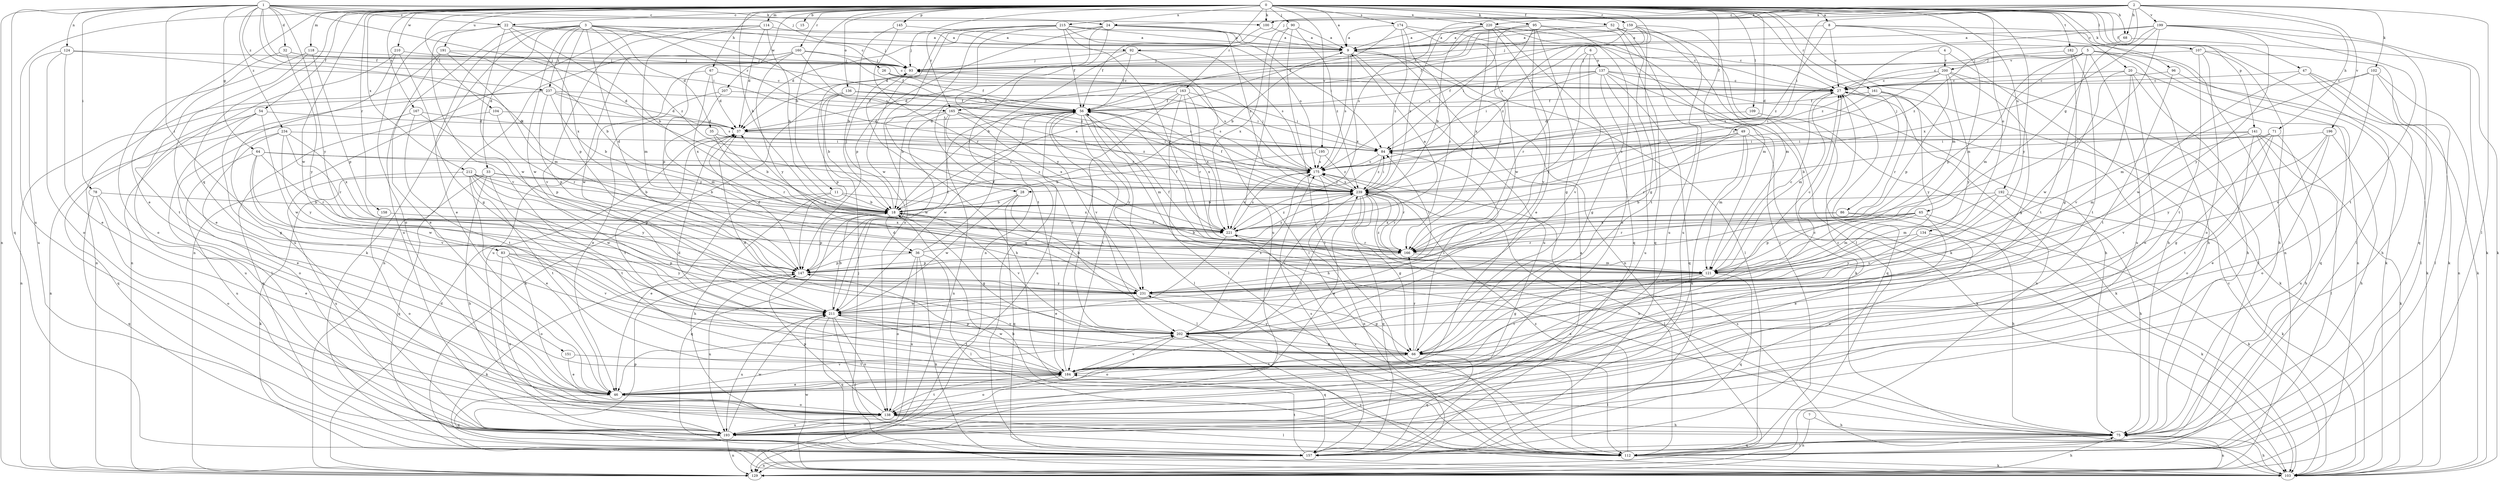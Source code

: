 strict digraph  {
0;
1;
2;
3;
4;
5;
6;
7;
8;
9;
11;
15;
18;
20;
22;
24;
26;
27;
28;
32;
33;
35;
36;
37;
46;
47;
49;
52;
54;
56;
64;
65;
66;
67;
68;
71;
75;
78;
83;
84;
86;
90;
92;
93;
95;
96;
100;
102;
103;
104;
107;
109;
112;
114;
118;
121;
124;
129;
134;
136;
137;
138;
141;
145;
147;
151;
157;
158;
159;
160;
161;
163;
165;
166;
167;
174;
175;
182;
184;
191;
192;
193;
195;
196;
199;
200;
202;
207;
210;
211;
212;
215;
220;
221;
231;
234;
237;
239;
0 -> 8  [label=a];
0 -> 9  [label=a];
0 -> 11  [label=b];
0 -> 15  [label=b];
0 -> 18  [label=b];
0 -> 20  [label=c];
0 -> 22  [label=c];
0 -> 28  [label=d];
0 -> 46  [label=e];
0 -> 47  [label=f];
0 -> 49  [label=f];
0 -> 52  [label=f];
0 -> 54  [label=f];
0 -> 67  [label=h];
0 -> 68  [label=h];
0 -> 86  [label=j];
0 -> 90  [label=j];
0 -> 95  [label=k];
0 -> 96  [label=k];
0 -> 100  [label=k];
0 -> 104  [label=l];
0 -> 107  [label=l];
0 -> 109  [label=l];
0 -> 114  [label=m];
0 -> 118  [label=m];
0 -> 121  [label=m];
0 -> 134  [label=o];
0 -> 136  [label=o];
0 -> 141  [label=p];
0 -> 145  [label=p];
0 -> 151  [label=q];
0 -> 158  [label=r];
0 -> 159  [label=r];
0 -> 160  [label=r];
0 -> 161  [label=r];
0 -> 163  [label=r];
0 -> 165  [label=r];
0 -> 167  [label=s];
0 -> 174  [label=s];
0 -> 175  [label=s];
0 -> 182  [label=t];
0 -> 191  [label=u];
0 -> 192  [label=u];
0 -> 193  [label=u];
0 -> 195  [label=v];
0 -> 207  [label=w];
0 -> 210  [label=w];
0 -> 211  [label=w];
0 -> 212  [label=x];
0 -> 215  [label=x];
0 -> 231  [label=y];
1 -> 22  [label=c];
1 -> 24  [label=c];
1 -> 28  [label=d];
1 -> 32  [label=d];
1 -> 56  [label=f];
1 -> 64  [label=g];
1 -> 78  [label=i];
1 -> 83  [label=i];
1 -> 84  [label=i];
1 -> 92  [label=j];
1 -> 100  [label=k];
1 -> 124  [label=n];
1 -> 129  [label=n];
1 -> 157  [label=q];
1 -> 220  [label=x];
1 -> 231  [label=y];
1 -> 234  [label=z];
1 -> 237  [label=z];
2 -> 24  [label=c];
2 -> 65  [label=g];
2 -> 68  [label=h];
2 -> 71  [label=h];
2 -> 84  [label=i];
2 -> 92  [label=j];
2 -> 100  [label=k];
2 -> 102  [label=k];
2 -> 112  [label=l];
2 -> 165  [label=r];
2 -> 196  [label=v];
2 -> 199  [label=v];
2 -> 220  [label=x];
3 -> 9  [label=a];
3 -> 26  [label=c];
3 -> 33  [label=d];
3 -> 35  [label=d];
3 -> 36  [label=d];
3 -> 46  [label=e];
3 -> 103  [label=k];
3 -> 147  [label=p];
3 -> 165  [label=r];
3 -> 175  [label=s];
3 -> 193  [label=u];
3 -> 211  [label=w];
3 -> 237  [label=z];
3 -> 239  [label=z];
4 -> 75  [label=h];
4 -> 93  [label=j];
4 -> 200  [label=v];
5 -> 27  [label=c];
5 -> 75  [label=h];
5 -> 103  [label=k];
5 -> 121  [label=m];
5 -> 129  [label=n];
5 -> 147  [label=p];
5 -> 184  [label=t];
5 -> 193  [label=u];
5 -> 200  [label=v];
6 -> 137  [label=o];
6 -> 166  [label=r];
6 -> 202  [label=v];
6 -> 231  [label=y];
7 -> 75  [label=h];
7 -> 129  [label=n];
8 -> 9  [label=a];
8 -> 27  [label=c];
8 -> 112  [label=l];
8 -> 121  [label=m];
8 -> 129  [label=n];
8 -> 239  [label=z];
9 -> 93  [label=j];
9 -> 112  [label=l];
9 -> 129  [label=n];
9 -> 175  [label=s];
9 -> 193  [label=u];
9 -> 221  [label=x];
11 -> 18  [label=b];
11 -> 46  [label=e];
11 -> 75  [label=h];
11 -> 221  [label=x];
18 -> 9  [label=a];
18 -> 36  [label=d];
18 -> 66  [label=g];
18 -> 93  [label=j];
18 -> 147  [label=p];
18 -> 157  [label=q];
18 -> 202  [label=v];
18 -> 221  [label=x];
20 -> 27  [label=c];
20 -> 75  [label=h];
20 -> 138  [label=o];
20 -> 157  [label=q];
20 -> 202  [label=v];
20 -> 211  [label=w];
22 -> 9  [label=a];
22 -> 18  [label=b];
22 -> 93  [label=j];
22 -> 138  [label=o];
22 -> 202  [label=v];
22 -> 211  [label=w];
22 -> 221  [label=x];
24 -> 9  [label=a];
24 -> 37  [label=d];
24 -> 84  [label=i];
24 -> 129  [label=n];
24 -> 147  [label=p];
24 -> 157  [label=q];
24 -> 239  [label=z];
26 -> 27  [label=c];
26 -> 56  [label=f];
26 -> 175  [label=s];
27 -> 56  [label=f];
27 -> 121  [label=m];
27 -> 129  [label=n];
27 -> 157  [label=q];
28 -> 18  [label=b];
28 -> 112  [label=l];
28 -> 157  [label=q];
28 -> 211  [label=w];
32 -> 27  [label=c];
32 -> 93  [label=j];
32 -> 184  [label=t];
32 -> 231  [label=y];
33 -> 18  [label=b];
33 -> 75  [label=h];
33 -> 103  [label=k];
33 -> 157  [label=q];
33 -> 184  [label=t];
33 -> 239  [label=z];
35 -> 18  [label=b];
35 -> 84  [label=i];
35 -> 166  [label=r];
35 -> 239  [label=z];
36 -> 56  [label=f];
36 -> 103  [label=k];
36 -> 112  [label=l];
36 -> 138  [label=o];
36 -> 147  [label=p];
36 -> 193  [label=u];
36 -> 239  [label=z];
37 -> 84  [label=i];
37 -> 184  [label=t];
46 -> 27  [label=c];
46 -> 138  [label=o];
46 -> 157  [label=q];
46 -> 202  [label=v];
47 -> 27  [label=c];
47 -> 75  [label=h];
47 -> 103  [label=k];
47 -> 112  [label=l];
47 -> 211  [label=w];
49 -> 84  [label=i];
49 -> 103  [label=k];
49 -> 121  [label=m];
49 -> 166  [label=r];
49 -> 175  [label=s];
49 -> 193  [label=u];
52 -> 9  [label=a];
52 -> 37  [label=d];
52 -> 66  [label=g];
52 -> 103  [label=k];
52 -> 112  [label=l];
52 -> 175  [label=s];
52 -> 193  [label=u];
54 -> 37  [label=d];
54 -> 66  [label=g];
54 -> 157  [label=q];
54 -> 193  [label=u];
54 -> 211  [label=w];
56 -> 37  [label=d];
56 -> 75  [label=h];
56 -> 112  [label=l];
56 -> 121  [label=m];
56 -> 184  [label=t];
56 -> 193  [label=u];
56 -> 211  [label=w];
56 -> 221  [label=x];
56 -> 231  [label=y];
64 -> 166  [label=r];
64 -> 175  [label=s];
64 -> 193  [label=u];
64 -> 202  [label=v];
64 -> 211  [label=w];
64 -> 239  [label=z];
65 -> 46  [label=e];
65 -> 103  [label=k];
65 -> 121  [label=m];
65 -> 147  [label=p];
65 -> 166  [label=r];
65 -> 221  [label=x];
66 -> 37  [label=d];
66 -> 84  [label=i];
66 -> 112  [label=l];
66 -> 157  [label=q];
66 -> 166  [label=r];
66 -> 184  [label=t];
66 -> 211  [label=w];
66 -> 231  [label=y];
67 -> 27  [label=c];
67 -> 37  [label=d];
67 -> 193  [label=u];
67 -> 221  [label=x];
68 -> 103  [label=k];
68 -> 239  [label=z];
71 -> 66  [label=g];
71 -> 84  [label=i];
71 -> 184  [label=t];
71 -> 193  [label=u];
71 -> 202  [label=v];
75 -> 112  [label=l];
75 -> 129  [label=n];
75 -> 157  [label=q];
78 -> 18  [label=b];
78 -> 46  [label=e];
78 -> 138  [label=o];
78 -> 157  [label=q];
83 -> 138  [label=o];
83 -> 147  [label=p];
83 -> 193  [label=u];
83 -> 202  [label=v];
83 -> 231  [label=y];
84 -> 175  [label=s];
84 -> 239  [label=z];
86 -> 75  [label=h];
86 -> 166  [label=r];
86 -> 193  [label=u];
86 -> 221  [label=x];
90 -> 9  [label=a];
90 -> 112  [label=l];
90 -> 193  [label=u];
90 -> 221  [label=x];
90 -> 239  [label=z];
92 -> 18  [label=b];
92 -> 56  [label=f];
92 -> 93  [label=j];
92 -> 112  [label=l];
92 -> 175  [label=s];
93 -> 27  [label=c];
93 -> 75  [label=h];
95 -> 9  [label=a];
95 -> 56  [label=f];
95 -> 66  [label=g];
95 -> 84  [label=i];
95 -> 138  [label=o];
95 -> 157  [label=q];
95 -> 166  [label=r];
95 -> 202  [label=v];
96 -> 27  [label=c];
96 -> 103  [label=k];
96 -> 184  [label=t];
100 -> 9  [label=a];
100 -> 56  [label=f];
102 -> 27  [label=c];
102 -> 112  [label=l];
102 -> 121  [label=m];
102 -> 129  [label=n];
102 -> 202  [label=v];
103 -> 27  [label=c];
103 -> 75  [label=h];
103 -> 93  [label=j];
103 -> 175  [label=s];
103 -> 202  [label=v];
103 -> 211  [label=w];
104 -> 37  [label=d];
104 -> 157  [label=q];
104 -> 166  [label=r];
107 -> 75  [label=h];
107 -> 93  [label=j];
107 -> 103  [label=k];
107 -> 138  [label=o];
107 -> 184  [label=t];
109 -> 37  [label=d];
109 -> 103  [label=k];
112 -> 18  [label=b];
112 -> 103  [label=k];
112 -> 221  [label=x];
112 -> 239  [label=z];
114 -> 9  [label=a];
114 -> 18  [label=b];
114 -> 37  [label=d];
114 -> 121  [label=m];
114 -> 129  [label=n];
114 -> 202  [label=v];
118 -> 46  [label=e];
118 -> 93  [label=j];
118 -> 138  [label=o];
118 -> 147  [label=p];
121 -> 27  [label=c];
121 -> 37  [label=d];
121 -> 46  [label=e];
121 -> 56  [label=f];
121 -> 66  [label=g];
121 -> 157  [label=q];
121 -> 184  [label=t];
121 -> 239  [label=z];
124 -> 46  [label=e];
124 -> 93  [label=j];
124 -> 138  [label=o];
124 -> 193  [label=u];
124 -> 239  [label=z];
129 -> 37  [label=d];
129 -> 75  [label=h];
134 -> 103  [label=k];
134 -> 166  [label=r];
134 -> 231  [label=y];
136 -> 18  [label=b];
136 -> 56  [label=f];
136 -> 84  [label=i];
136 -> 103  [label=k];
136 -> 147  [label=p];
136 -> 175  [label=s];
137 -> 27  [label=c];
137 -> 37  [label=d];
137 -> 56  [label=f];
137 -> 66  [label=g];
137 -> 75  [label=h];
137 -> 84  [label=i];
137 -> 103  [label=k];
137 -> 157  [label=q];
137 -> 193  [label=u];
138 -> 75  [label=h];
138 -> 112  [label=l];
138 -> 147  [label=p];
138 -> 184  [label=t];
138 -> 193  [label=u];
141 -> 18  [label=b];
141 -> 75  [label=h];
141 -> 84  [label=i];
141 -> 103  [label=k];
141 -> 112  [label=l];
141 -> 121  [label=m];
141 -> 138  [label=o];
145 -> 9  [label=a];
145 -> 18  [label=b];
145 -> 166  [label=r];
147 -> 37  [label=d];
147 -> 56  [label=f];
147 -> 84  [label=i];
147 -> 103  [label=k];
147 -> 193  [label=u];
147 -> 231  [label=y];
151 -> 46  [label=e];
151 -> 184  [label=t];
157 -> 9  [label=a];
157 -> 129  [label=n];
157 -> 147  [label=p];
157 -> 175  [label=s];
157 -> 184  [label=t];
158 -> 138  [label=o];
158 -> 221  [label=x];
159 -> 9  [label=a];
159 -> 93  [label=j];
159 -> 121  [label=m];
159 -> 175  [label=s];
159 -> 184  [label=t];
159 -> 193  [label=u];
159 -> 239  [label=z];
160 -> 56  [label=f];
160 -> 93  [label=j];
160 -> 129  [label=n];
160 -> 147  [label=p];
160 -> 211  [label=w];
160 -> 231  [label=y];
160 -> 239  [label=z];
161 -> 56  [label=f];
161 -> 84  [label=i];
161 -> 103  [label=k];
161 -> 166  [label=r];
161 -> 231  [label=y];
163 -> 18  [label=b];
163 -> 56  [label=f];
163 -> 84  [label=i];
163 -> 112  [label=l];
163 -> 166  [label=r];
163 -> 202  [label=v];
163 -> 221  [label=x];
165 -> 37  [label=d];
165 -> 84  [label=i];
165 -> 129  [label=n];
165 -> 202  [label=v];
165 -> 211  [label=w];
165 -> 221  [label=x];
165 -> 239  [label=z];
166 -> 18  [label=b];
166 -> 121  [label=m];
166 -> 147  [label=p];
167 -> 37  [label=d];
167 -> 129  [label=n];
167 -> 147  [label=p];
167 -> 184  [label=t];
174 -> 9  [label=a];
174 -> 18  [label=b];
174 -> 27  [label=c];
174 -> 166  [label=r];
174 -> 211  [label=w];
174 -> 239  [label=z];
175 -> 93  [label=j];
175 -> 129  [label=n];
175 -> 166  [label=r];
175 -> 221  [label=x];
175 -> 239  [label=z];
182 -> 66  [label=g];
182 -> 93  [label=j];
182 -> 184  [label=t];
184 -> 27  [label=c];
184 -> 37  [label=d];
184 -> 46  [label=e];
184 -> 56  [label=f];
184 -> 138  [label=o];
184 -> 147  [label=p];
184 -> 202  [label=v];
184 -> 239  [label=z];
191 -> 18  [label=b];
191 -> 46  [label=e];
191 -> 93  [label=j];
191 -> 121  [label=m];
191 -> 129  [label=n];
192 -> 18  [label=b];
192 -> 75  [label=h];
192 -> 103  [label=k];
192 -> 121  [label=m];
192 -> 202  [label=v];
193 -> 129  [label=n];
193 -> 211  [label=w];
195 -> 18  [label=b];
195 -> 175  [label=s];
195 -> 239  [label=z];
196 -> 46  [label=e];
196 -> 75  [label=h];
196 -> 84  [label=i];
196 -> 138  [label=o];
196 -> 231  [label=y];
199 -> 9  [label=a];
199 -> 56  [label=f];
199 -> 103  [label=k];
199 -> 157  [label=q];
199 -> 166  [label=r];
199 -> 184  [label=t];
199 -> 221  [label=x];
199 -> 231  [label=y];
199 -> 239  [label=z];
200 -> 27  [label=c];
200 -> 66  [label=g];
200 -> 112  [label=l];
200 -> 147  [label=p];
200 -> 175  [label=s];
200 -> 231  [label=y];
200 -> 239  [label=z];
202 -> 66  [label=g];
202 -> 138  [label=o];
202 -> 157  [label=q];
202 -> 175  [label=s];
207 -> 46  [label=e];
207 -> 56  [label=f];
207 -> 121  [label=m];
210 -> 66  [label=g];
210 -> 93  [label=j];
210 -> 129  [label=n];
210 -> 193  [label=u];
211 -> 18  [label=b];
211 -> 112  [label=l];
211 -> 138  [label=o];
211 -> 157  [label=q];
211 -> 184  [label=t];
211 -> 193  [label=u];
211 -> 202  [label=v];
212 -> 18  [label=b];
212 -> 46  [label=e];
212 -> 147  [label=p];
212 -> 184  [label=t];
212 -> 193  [label=u];
212 -> 211  [label=w];
212 -> 231  [label=y];
212 -> 239  [label=z];
215 -> 9  [label=a];
215 -> 27  [label=c];
215 -> 56  [label=f];
215 -> 93  [label=j];
215 -> 138  [label=o];
215 -> 166  [label=r];
215 -> 175  [label=s];
215 -> 184  [label=t];
215 -> 211  [label=w];
215 -> 231  [label=y];
220 -> 9  [label=a];
220 -> 18  [label=b];
220 -> 46  [label=e];
220 -> 112  [label=l];
220 -> 121  [label=m];
220 -> 157  [label=q];
220 -> 221  [label=x];
220 -> 239  [label=z];
221 -> 9  [label=a];
221 -> 46  [label=e];
221 -> 56  [label=f];
221 -> 166  [label=r];
221 -> 175  [label=s];
221 -> 239  [label=z];
231 -> 18  [label=b];
231 -> 27  [label=c];
231 -> 66  [label=g];
231 -> 211  [label=w];
234 -> 46  [label=e];
234 -> 84  [label=i];
234 -> 138  [label=o];
234 -> 166  [label=r];
234 -> 221  [label=x];
234 -> 231  [label=y];
237 -> 18  [label=b];
237 -> 37  [label=d];
237 -> 56  [label=f];
237 -> 112  [label=l];
237 -> 129  [label=n];
237 -> 147  [label=p];
237 -> 175  [label=s];
239 -> 18  [label=b];
239 -> 46  [label=e];
239 -> 56  [label=f];
239 -> 66  [label=g];
239 -> 75  [label=h];
239 -> 84  [label=i];
239 -> 112  [label=l];
239 -> 157  [label=q];
239 -> 166  [label=r];
239 -> 175  [label=s];
239 -> 202  [label=v];
}
